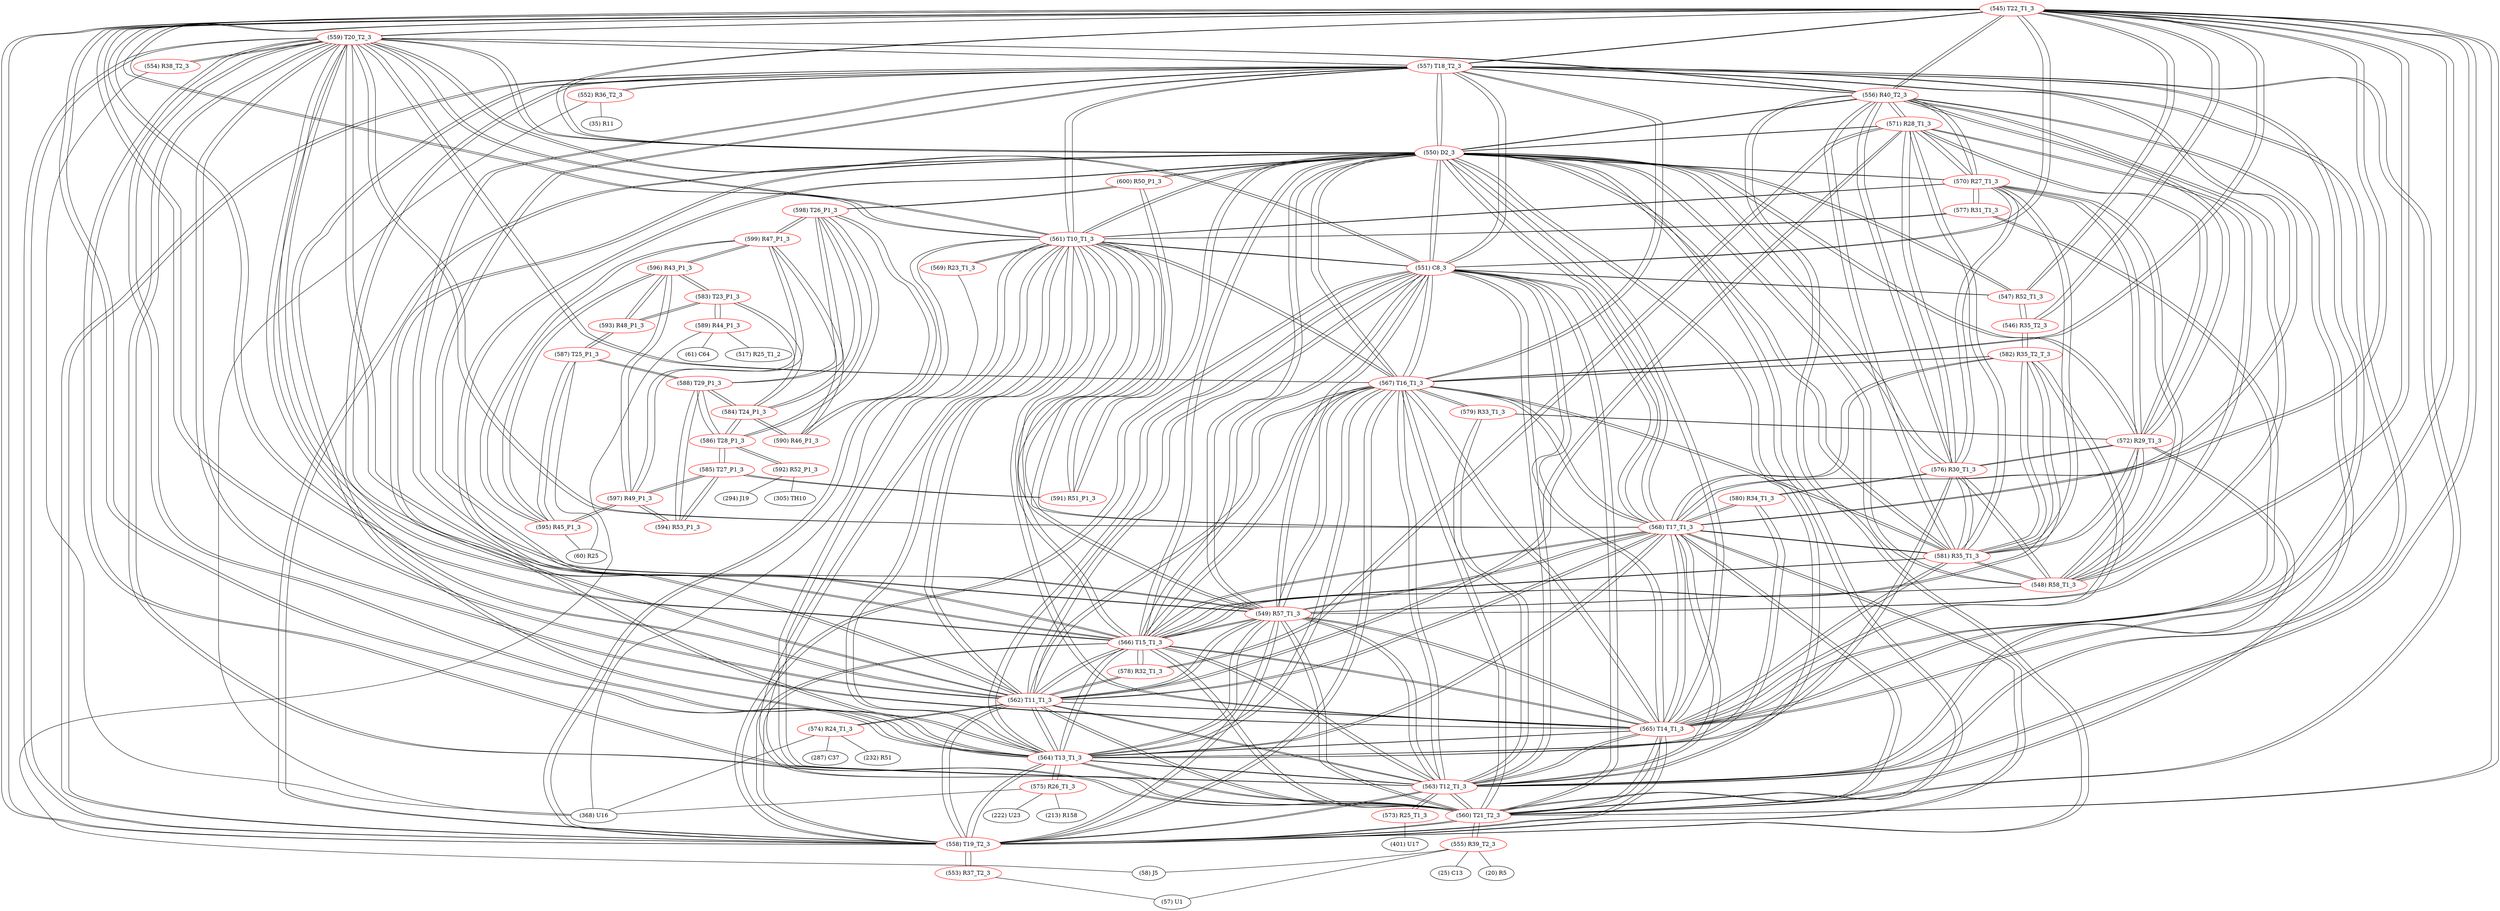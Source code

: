 graph {
	545 [label="(545) T22_T1_3" color=red]
	559 [label="(559) T20_T2_3"]
	557 [label="(557) T18_T2_3"]
	558 [label="(558) T19_T2_3"]
	560 [label="(560) T21_T2_3"]
	549 [label="(549) R57_T1_3"]
	550 [label="(550) D2_3"]
	562 [label="(562) T11_T1_3"]
	567 [label="(567) T16_T1_3"]
	568 [label="(568) T17_T1_3"]
	561 [label="(561) T10_T1_3"]
	563 [label="(563) T12_T1_3"]
	564 [label="(564) T13_T1_3"]
	565 [label="(565) T14_T1_3"]
	566 [label="(566) T15_T1_3"]
	551 [label="(551) C8_3"]
	556 [label="(556) R40_T2_3"]
	547 [label="(547) R52_T1_3"]
	546 [label="(546) R35_T2_3"]
	546 [label="(546) R35_T2_3" color=red]
	547 [label="(547) R52_T1_3"]
	545 [label="(545) T22_T1_3"]
	582 [label="(582) R35_T2_T_3"]
	547 [label="(547) R52_T1_3" color=red]
	550 [label="(550) D2_3"]
	551 [label="(551) C8_3"]
	546 [label="(546) R35_T2_3"]
	545 [label="(545) T22_T1_3"]
	548 [label="(548) R58_T1_3" color=red]
	549 [label="(549) R57_T1_3"]
	550 [label="(550) D2_3"]
	572 [label="(572) R29_T1_3"]
	581 [label="(581) R35_T1_3"]
	556 [label="(556) R40_T2_3"]
	576 [label="(576) R30_T1_3"]
	570 [label="(570) R27_T1_3"]
	571 [label="(571) R28_T1_3"]
	549 [label="(549) R57_T1_3" color=red]
	559 [label="(559) T20_T2_3"]
	557 [label="(557) T18_T2_3"]
	558 [label="(558) T19_T2_3"]
	560 [label="(560) T21_T2_3"]
	545 [label="(545) T22_T1_3"]
	550 [label="(550) D2_3"]
	562 [label="(562) T11_T1_3"]
	567 [label="(567) T16_T1_3"]
	568 [label="(568) T17_T1_3"]
	561 [label="(561) T10_T1_3"]
	563 [label="(563) T12_T1_3"]
	564 [label="(564) T13_T1_3"]
	565 [label="(565) T14_T1_3"]
	566 [label="(566) T15_T1_3"]
	551 [label="(551) C8_3"]
	548 [label="(548) R58_T1_3"]
	550 [label="(550) D2_3" color=red]
	559 [label="(559) T20_T2_3"]
	557 [label="(557) T18_T2_3"]
	558 [label="(558) T19_T2_3"]
	560 [label="(560) T21_T2_3"]
	549 [label="(549) R57_T1_3"]
	545 [label="(545) T22_T1_3"]
	562 [label="(562) T11_T1_3"]
	567 [label="(567) T16_T1_3"]
	568 [label="(568) T17_T1_3"]
	561 [label="(561) T10_T1_3"]
	563 [label="(563) T12_T1_3"]
	564 [label="(564) T13_T1_3"]
	565 [label="(565) T14_T1_3"]
	566 [label="(566) T15_T1_3"]
	551 [label="(551) C8_3"]
	547 [label="(547) R52_T1_3"]
	548 [label="(548) R58_T1_3"]
	572 [label="(572) R29_T1_3"]
	581 [label="(581) R35_T1_3"]
	556 [label="(556) R40_T2_3"]
	576 [label="(576) R30_T1_3"]
	570 [label="(570) R27_T1_3"]
	571 [label="(571) R28_T1_3"]
	591 [label="(591) R51_P1_3"]
	600 [label="(600) R50_P1_3"]
	551 [label="(551) C8_3" color=red]
	559 [label="(559) T20_T2_3"]
	557 [label="(557) T18_T2_3"]
	558 [label="(558) T19_T2_3"]
	560 [label="(560) T21_T2_3"]
	549 [label="(549) R57_T1_3"]
	545 [label="(545) T22_T1_3"]
	550 [label="(550) D2_3"]
	562 [label="(562) T11_T1_3"]
	567 [label="(567) T16_T1_3"]
	568 [label="(568) T17_T1_3"]
	561 [label="(561) T10_T1_3"]
	563 [label="(563) T12_T1_3"]
	564 [label="(564) T13_T1_3"]
	565 [label="(565) T14_T1_3"]
	566 [label="(566) T15_T1_3"]
	547 [label="(547) R52_T1_3"]
	552 [label="(552) R36_T2_3" color=red]
	368 [label="(368) U16"]
	35 [label="(35) R11"]
	557 [label="(557) T18_T2_3"]
	553 [label="(553) R37_T2_3" color=red]
	57 [label="(57) U1"]
	558 [label="(558) T19_T2_3"]
	554 [label="(554) R38_T2_3" color=red]
	368 [label="(368) U16"]
	559 [label="(559) T20_T2_3"]
	555 [label="(555) R39_T2_3" color=red]
	20 [label="(20) R5"]
	58 [label="(58) J5"]
	57 [label="(57) U1"]
	25 [label="(25) C13"]
	560 [label="(560) T21_T2_3"]
	556 [label="(556) R40_T2_3" color=red]
	572 [label="(572) R29_T1_3"]
	581 [label="(581) R35_T1_3"]
	576 [label="(576) R30_T1_3"]
	550 [label="(550) D2_3"]
	548 [label="(548) R58_T1_3"]
	570 [label="(570) R27_T1_3"]
	571 [label="(571) R28_T1_3"]
	545 [label="(545) T22_T1_3"]
	558 [label="(558) T19_T2_3"]
	557 [label="(557) T18_T2_3"]
	560 [label="(560) T21_T2_3"]
	559 [label="(559) T20_T2_3"]
	557 [label="(557) T18_T2_3" color=red]
	559 [label="(559) T20_T2_3"]
	558 [label="(558) T19_T2_3"]
	560 [label="(560) T21_T2_3"]
	549 [label="(549) R57_T1_3"]
	545 [label="(545) T22_T1_3"]
	550 [label="(550) D2_3"]
	562 [label="(562) T11_T1_3"]
	567 [label="(567) T16_T1_3"]
	568 [label="(568) T17_T1_3"]
	561 [label="(561) T10_T1_3"]
	563 [label="(563) T12_T1_3"]
	564 [label="(564) T13_T1_3"]
	565 [label="(565) T14_T1_3"]
	566 [label="(566) T15_T1_3"]
	551 [label="(551) C8_3"]
	556 [label="(556) R40_T2_3"]
	552 [label="(552) R36_T2_3"]
	558 [label="(558) T19_T2_3" color=red]
	559 [label="(559) T20_T2_3"]
	557 [label="(557) T18_T2_3"]
	560 [label="(560) T21_T2_3"]
	549 [label="(549) R57_T1_3"]
	545 [label="(545) T22_T1_3"]
	550 [label="(550) D2_3"]
	562 [label="(562) T11_T1_3"]
	567 [label="(567) T16_T1_3"]
	568 [label="(568) T17_T1_3"]
	561 [label="(561) T10_T1_3"]
	563 [label="(563) T12_T1_3"]
	564 [label="(564) T13_T1_3"]
	565 [label="(565) T14_T1_3"]
	566 [label="(566) T15_T1_3"]
	551 [label="(551) C8_3"]
	556 [label="(556) R40_T2_3"]
	553 [label="(553) R37_T2_3"]
	559 [label="(559) T20_T2_3" color=red]
	557 [label="(557) T18_T2_3"]
	558 [label="(558) T19_T2_3"]
	560 [label="(560) T21_T2_3"]
	549 [label="(549) R57_T1_3"]
	545 [label="(545) T22_T1_3"]
	550 [label="(550) D2_3"]
	562 [label="(562) T11_T1_3"]
	567 [label="(567) T16_T1_3"]
	568 [label="(568) T17_T1_3"]
	561 [label="(561) T10_T1_3"]
	563 [label="(563) T12_T1_3"]
	564 [label="(564) T13_T1_3"]
	565 [label="(565) T14_T1_3"]
	566 [label="(566) T15_T1_3"]
	551 [label="(551) C8_3"]
	556 [label="(556) R40_T2_3"]
	554 [label="(554) R38_T2_3"]
	560 [label="(560) T21_T2_3" color=red]
	559 [label="(559) T20_T2_3"]
	557 [label="(557) T18_T2_3"]
	558 [label="(558) T19_T2_3"]
	549 [label="(549) R57_T1_3"]
	545 [label="(545) T22_T1_3"]
	550 [label="(550) D2_3"]
	562 [label="(562) T11_T1_3"]
	567 [label="(567) T16_T1_3"]
	568 [label="(568) T17_T1_3"]
	561 [label="(561) T10_T1_3"]
	563 [label="(563) T12_T1_3"]
	564 [label="(564) T13_T1_3"]
	565 [label="(565) T14_T1_3"]
	566 [label="(566) T15_T1_3"]
	551 [label="(551) C8_3"]
	556 [label="(556) R40_T2_3"]
	555 [label="(555) R39_T2_3"]
	561 [label="(561) T10_T1_3" color=red]
	559 [label="(559) T20_T2_3"]
	557 [label="(557) T18_T2_3"]
	558 [label="(558) T19_T2_3"]
	560 [label="(560) T21_T2_3"]
	549 [label="(549) R57_T1_3"]
	545 [label="(545) T22_T1_3"]
	550 [label="(550) D2_3"]
	562 [label="(562) T11_T1_3"]
	567 [label="(567) T16_T1_3"]
	568 [label="(568) T17_T1_3"]
	563 [label="(563) T12_T1_3"]
	564 [label="(564) T13_T1_3"]
	565 [label="(565) T14_T1_3"]
	566 [label="(566) T15_T1_3"]
	551 [label="(551) C8_3"]
	569 [label="(569) R23_T1_3"]
	577 [label="(577) R31_T1_3"]
	570 [label="(570) R27_T1_3"]
	562 [label="(562) T11_T1_3" color=red]
	559 [label="(559) T20_T2_3"]
	557 [label="(557) T18_T2_3"]
	558 [label="(558) T19_T2_3"]
	560 [label="(560) T21_T2_3"]
	549 [label="(549) R57_T1_3"]
	545 [label="(545) T22_T1_3"]
	550 [label="(550) D2_3"]
	567 [label="(567) T16_T1_3"]
	568 [label="(568) T17_T1_3"]
	561 [label="(561) T10_T1_3"]
	563 [label="(563) T12_T1_3"]
	564 [label="(564) T13_T1_3"]
	565 [label="(565) T14_T1_3"]
	566 [label="(566) T15_T1_3"]
	551 [label="(551) C8_3"]
	574 [label="(574) R24_T1_3"]
	578 [label="(578) R32_T1_3"]
	571 [label="(571) R28_T1_3"]
	563 [label="(563) T12_T1_3" color=red]
	559 [label="(559) T20_T2_3"]
	557 [label="(557) T18_T2_3"]
	558 [label="(558) T19_T2_3"]
	560 [label="(560) T21_T2_3"]
	549 [label="(549) R57_T1_3"]
	545 [label="(545) T22_T1_3"]
	550 [label="(550) D2_3"]
	562 [label="(562) T11_T1_3"]
	567 [label="(567) T16_T1_3"]
	568 [label="(568) T17_T1_3"]
	561 [label="(561) T10_T1_3"]
	564 [label="(564) T13_T1_3"]
	565 [label="(565) T14_T1_3"]
	566 [label="(566) T15_T1_3"]
	551 [label="(551) C8_3"]
	579 [label="(579) R33_T1_3"]
	572 [label="(572) R29_T1_3"]
	573 [label="(573) R25_T1_3"]
	564 [label="(564) T13_T1_3" color=red]
	559 [label="(559) T20_T2_3"]
	557 [label="(557) T18_T2_3"]
	558 [label="(558) T19_T2_3"]
	560 [label="(560) T21_T2_3"]
	549 [label="(549) R57_T1_3"]
	545 [label="(545) T22_T1_3"]
	550 [label="(550) D2_3"]
	562 [label="(562) T11_T1_3"]
	567 [label="(567) T16_T1_3"]
	568 [label="(568) T17_T1_3"]
	561 [label="(561) T10_T1_3"]
	563 [label="(563) T12_T1_3"]
	565 [label="(565) T14_T1_3"]
	566 [label="(566) T15_T1_3"]
	551 [label="(551) C8_3"]
	576 [label="(576) R30_T1_3"]
	580 [label="(580) R34_T1_3"]
	575 [label="(575) R26_T1_3"]
	565 [label="(565) T14_T1_3" color=red]
	559 [label="(559) T20_T2_3"]
	557 [label="(557) T18_T2_3"]
	558 [label="(558) T19_T2_3"]
	560 [label="(560) T21_T2_3"]
	549 [label="(549) R57_T1_3"]
	545 [label="(545) T22_T1_3"]
	550 [label="(550) D2_3"]
	562 [label="(562) T11_T1_3"]
	567 [label="(567) T16_T1_3"]
	568 [label="(568) T17_T1_3"]
	561 [label="(561) T10_T1_3"]
	563 [label="(563) T12_T1_3"]
	564 [label="(564) T13_T1_3"]
	566 [label="(566) T15_T1_3"]
	551 [label="(551) C8_3"]
	581 [label="(581) R35_T1_3"]
	582 [label="(582) R35_T2_T_3"]
	577 [label="(577) R31_T1_3"]
	566 [label="(566) T15_T1_3" color=red]
	559 [label="(559) T20_T2_3"]
	557 [label="(557) T18_T2_3"]
	558 [label="(558) T19_T2_3"]
	560 [label="(560) T21_T2_3"]
	549 [label="(549) R57_T1_3"]
	545 [label="(545) T22_T1_3"]
	550 [label="(550) D2_3"]
	562 [label="(562) T11_T1_3"]
	567 [label="(567) T16_T1_3"]
	568 [label="(568) T17_T1_3"]
	561 [label="(561) T10_T1_3"]
	563 [label="(563) T12_T1_3"]
	564 [label="(564) T13_T1_3"]
	565 [label="(565) T14_T1_3"]
	551 [label="(551) C8_3"]
	581 [label="(581) R35_T1_3"]
	582 [label="(582) R35_T2_T_3"]
	578 [label="(578) R32_T1_3"]
	567 [label="(567) T16_T1_3" color=red]
	559 [label="(559) T20_T2_3"]
	557 [label="(557) T18_T2_3"]
	558 [label="(558) T19_T2_3"]
	560 [label="(560) T21_T2_3"]
	549 [label="(549) R57_T1_3"]
	545 [label="(545) T22_T1_3"]
	550 [label="(550) D2_3"]
	562 [label="(562) T11_T1_3"]
	568 [label="(568) T17_T1_3"]
	561 [label="(561) T10_T1_3"]
	563 [label="(563) T12_T1_3"]
	564 [label="(564) T13_T1_3"]
	565 [label="(565) T14_T1_3"]
	566 [label="(566) T15_T1_3"]
	551 [label="(551) C8_3"]
	581 [label="(581) R35_T1_3"]
	582 [label="(582) R35_T2_T_3"]
	579 [label="(579) R33_T1_3"]
	568 [label="(568) T17_T1_3" color=red]
	559 [label="(559) T20_T2_3"]
	557 [label="(557) T18_T2_3"]
	558 [label="(558) T19_T2_3"]
	560 [label="(560) T21_T2_3"]
	549 [label="(549) R57_T1_3"]
	545 [label="(545) T22_T1_3"]
	550 [label="(550) D2_3"]
	562 [label="(562) T11_T1_3"]
	567 [label="(567) T16_T1_3"]
	561 [label="(561) T10_T1_3"]
	563 [label="(563) T12_T1_3"]
	564 [label="(564) T13_T1_3"]
	565 [label="(565) T14_T1_3"]
	566 [label="(566) T15_T1_3"]
	551 [label="(551) C8_3"]
	581 [label="(581) R35_T1_3"]
	582 [label="(582) R35_T2_T_3"]
	580 [label="(580) R34_T1_3"]
	569 [label="(569) R23_T1_3" color=red]
	368 [label="(368) U16"]
	561 [label="(561) T10_T1_3"]
	570 [label="(570) R27_T1_3" color=red]
	572 [label="(572) R29_T1_3"]
	581 [label="(581) R35_T1_3"]
	556 [label="(556) R40_T2_3"]
	576 [label="(576) R30_T1_3"]
	550 [label="(550) D2_3"]
	548 [label="(548) R58_T1_3"]
	571 [label="(571) R28_T1_3"]
	561 [label="(561) T10_T1_3"]
	577 [label="(577) R31_T1_3"]
	571 [label="(571) R28_T1_3" color=red]
	572 [label="(572) R29_T1_3"]
	581 [label="(581) R35_T1_3"]
	556 [label="(556) R40_T2_3"]
	576 [label="(576) R30_T1_3"]
	550 [label="(550) D2_3"]
	548 [label="(548) R58_T1_3"]
	570 [label="(570) R27_T1_3"]
	578 [label="(578) R32_T1_3"]
	562 [label="(562) T11_T1_3"]
	572 [label="(572) R29_T1_3" color=red]
	581 [label="(581) R35_T1_3"]
	556 [label="(556) R40_T2_3"]
	576 [label="(576) R30_T1_3"]
	550 [label="(550) D2_3"]
	548 [label="(548) R58_T1_3"]
	570 [label="(570) R27_T1_3"]
	571 [label="(571) R28_T1_3"]
	579 [label="(579) R33_T1_3"]
	563 [label="(563) T12_T1_3"]
	573 [label="(573) R25_T1_3" color=red]
	401 [label="(401) U17"]
	563 [label="(563) T12_T1_3"]
	574 [label="(574) R24_T1_3" color=red]
	232 [label="(232) R51"]
	368 [label="(368) U16"]
	287 [label="(287) C37"]
	562 [label="(562) T11_T1_3"]
	575 [label="(575) R26_T1_3" color=red]
	222 [label="(222) U23"]
	213 [label="(213) R158"]
	368 [label="(368) U16"]
	564 [label="(564) T13_T1_3"]
	576 [label="(576) R30_T1_3" color=red]
	572 [label="(572) R29_T1_3"]
	581 [label="(581) R35_T1_3"]
	556 [label="(556) R40_T2_3"]
	550 [label="(550) D2_3"]
	548 [label="(548) R58_T1_3"]
	570 [label="(570) R27_T1_3"]
	571 [label="(571) R28_T1_3"]
	580 [label="(580) R34_T1_3"]
	564 [label="(564) T13_T1_3"]
	577 [label="(577) R31_T1_3" color=red]
	561 [label="(561) T10_T1_3"]
	570 [label="(570) R27_T1_3"]
	565 [label="(565) T14_T1_3"]
	578 [label="(578) R32_T1_3" color=red]
	566 [label="(566) T15_T1_3"]
	571 [label="(571) R28_T1_3"]
	562 [label="(562) T11_T1_3"]
	579 [label="(579) R33_T1_3" color=red]
	567 [label="(567) T16_T1_3"]
	572 [label="(572) R29_T1_3"]
	563 [label="(563) T12_T1_3"]
	580 [label="(580) R34_T1_3" color=red]
	568 [label="(568) T17_T1_3"]
	576 [label="(576) R30_T1_3"]
	564 [label="(564) T13_T1_3"]
	581 [label="(581) R35_T1_3" color=red]
	572 [label="(572) R29_T1_3"]
	556 [label="(556) R40_T2_3"]
	576 [label="(576) R30_T1_3"]
	550 [label="(550) D2_3"]
	548 [label="(548) R58_T1_3"]
	570 [label="(570) R27_T1_3"]
	571 [label="(571) R28_T1_3"]
	567 [label="(567) T16_T1_3"]
	566 [label="(566) T15_T1_3"]
	565 [label="(565) T14_T1_3"]
	568 [label="(568) T17_T1_3"]
	582 [label="(582) R35_T2_T_3"]
	582 [label="(582) R35_T2_T_3" color=red]
	567 [label="(567) T16_T1_3"]
	566 [label="(566) T15_T1_3"]
	581 [label="(581) R35_T1_3"]
	565 [label="(565) T14_T1_3"]
	568 [label="(568) T17_T1_3"]
	546 [label="(546) R35_T2_3"]
	583 [label="(583) T23_P1_3" color=red]
	593 [label="(593) R48_P1_3"]
	596 [label="(596) R43_P1_3"]
	584 [label="(584) T24_P1_3"]
	589 [label="(589) R44_P1_3"]
	584 [label="(584) T24_P1_3" color=red]
	598 [label="(598) T26_P1_3"]
	588 [label="(588) T29_P1_3"]
	586 [label="(586) T28_P1_3"]
	590 [label="(590) R46_P1_3"]
	583 [label="(583) T23_P1_3"]
	585 [label="(585) T27_P1_3" color=red]
	591 [label="(591) R51_P1_3"]
	586 [label="(586) T28_P1_3"]
	594 [label="(594) R53_P1_3"]
	597 [label="(597) R49_P1_3"]
	586 [label="(586) T28_P1_3" color=red]
	598 [label="(598) T26_P1_3"]
	584 [label="(584) T24_P1_3"]
	588 [label="(588) T29_P1_3"]
	592 [label="(592) R52_P1_3"]
	585 [label="(585) T27_P1_3"]
	587 [label="(587) T25_P1_3" color=red]
	588 [label="(588) T29_P1_3"]
	593 [label="(593) R48_P1_3"]
	595 [label="(595) R45_P1_3"]
	60 [label="(60) R25"]
	588 [label="(588) T29_P1_3" color=red]
	598 [label="(598) T26_P1_3"]
	584 [label="(584) T24_P1_3"]
	586 [label="(586) T28_P1_3"]
	587 [label="(587) T25_P1_3"]
	594 [label="(594) R53_P1_3"]
	589 [label="(589) R44_P1_3" color=red]
	61 [label="(61) C64"]
	58 [label="(58) J5"]
	517 [label="(517) R25_T1_2"]
	583 [label="(583) T23_P1_3"]
	590 [label="(590) R46_P1_3" color=red]
	598 [label="(598) T26_P1_3"]
	599 [label="(599) R47_P1_3"]
	584 [label="(584) T24_P1_3"]
	591 [label="(591) R51_P1_3" color=red]
	585 [label="(585) T27_P1_3"]
	600 [label="(600) R50_P1_3"]
	550 [label="(550) D2_3"]
	592 [label="(592) R52_P1_3" color=red]
	305 [label="(305) TH10"]
	294 [label="(294) J19"]
	586 [label="(586) T28_P1_3"]
	593 [label="(593) R48_P1_3" color=red]
	587 [label="(587) T25_P1_3"]
	583 [label="(583) T23_P1_3"]
	596 [label="(596) R43_P1_3"]
	594 [label="(594) R53_P1_3" color=red]
	588 [label="(588) T29_P1_3"]
	585 [label="(585) T27_P1_3"]
	597 [label="(597) R49_P1_3"]
	595 [label="(595) R45_P1_3" color=red]
	599 [label="(599) R47_P1_3"]
	596 [label="(596) R43_P1_3"]
	597 [label="(597) R49_P1_3"]
	587 [label="(587) T25_P1_3"]
	60 [label="(60) R25"]
	596 [label="(596) R43_P1_3" color=red]
	593 [label="(593) R48_P1_3"]
	583 [label="(583) T23_P1_3"]
	599 [label="(599) R47_P1_3"]
	595 [label="(595) R45_P1_3"]
	597 [label="(597) R49_P1_3"]
	597 [label="(597) R49_P1_3" color=red]
	599 [label="(599) R47_P1_3"]
	595 [label="(595) R45_P1_3"]
	596 [label="(596) R43_P1_3"]
	585 [label="(585) T27_P1_3"]
	594 [label="(594) R53_P1_3"]
	598 [label="(598) T26_P1_3" color=red]
	600 [label="(600) R50_P1_3"]
	584 [label="(584) T24_P1_3"]
	588 [label="(588) T29_P1_3"]
	586 [label="(586) T28_P1_3"]
	590 [label="(590) R46_P1_3"]
	599 [label="(599) R47_P1_3"]
	599 [label="(599) R47_P1_3" color=red]
	595 [label="(595) R45_P1_3"]
	596 [label="(596) R43_P1_3"]
	597 [label="(597) R49_P1_3"]
	598 [label="(598) T26_P1_3"]
	590 [label="(590) R46_P1_3"]
	600 [label="(600) R50_P1_3" color=red]
	598 [label="(598) T26_P1_3"]
	591 [label="(591) R51_P1_3"]
	550 [label="(550) D2_3"]
	545 -- 559
	545 -- 557
	545 -- 558
	545 -- 560
	545 -- 549
	545 -- 550
	545 -- 562
	545 -- 567
	545 -- 568
	545 -- 561
	545 -- 563
	545 -- 564
	545 -- 565
	545 -- 566
	545 -- 551
	545 -- 556
	545 -- 547
	545 -- 546
	546 -- 547
	546 -- 545
	546 -- 582
	547 -- 550
	547 -- 551
	547 -- 546
	547 -- 545
	548 -- 549
	548 -- 550
	548 -- 572
	548 -- 581
	548 -- 556
	548 -- 576
	548 -- 570
	548 -- 571
	549 -- 559
	549 -- 557
	549 -- 558
	549 -- 560
	549 -- 545
	549 -- 550
	549 -- 562
	549 -- 567
	549 -- 568
	549 -- 561
	549 -- 563
	549 -- 564
	549 -- 565
	549 -- 566
	549 -- 551
	549 -- 548
	550 -- 559
	550 -- 557
	550 -- 558
	550 -- 560
	550 -- 549
	550 -- 545
	550 -- 562
	550 -- 567
	550 -- 568
	550 -- 561
	550 -- 563
	550 -- 564
	550 -- 565
	550 -- 566
	550 -- 551
	550 -- 547
	550 -- 548
	550 -- 572
	550 -- 581
	550 -- 556
	550 -- 576
	550 -- 570
	550 -- 571
	550 -- 591
	550 -- 600
	551 -- 559
	551 -- 557
	551 -- 558
	551 -- 560
	551 -- 549
	551 -- 545
	551 -- 550
	551 -- 562
	551 -- 567
	551 -- 568
	551 -- 561
	551 -- 563
	551 -- 564
	551 -- 565
	551 -- 566
	551 -- 547
	552 -- 368
	552 -- 35
	552 -- 557
	553 -- 57
	553 -- 558
	554 -- 368
	554 -- 559
	555 -- 20
	555 -- 58
	555 -- 57
	555 -- 25
	555 -- 560
	556 -- 572
	556 -- 581
	556 -- 576
	556 -- 550
	556 -- 548
	556 -- 570
	556 -- 571
	556 -- 545
	556 -- 558
	556 -- 557
	556 -- 560
	556 -- 559
	557 -- 559
	557 -- 558
	557 -- 560
	557 -- 549
	557 -- 545
	557 -- 550
	557 -- 562
	557 -- 567
	557 -- 568
	557 -- 561
	557 -- 563
	557 -- 564
	557 -- 565
	557 -- 566
	557 -- 551
	557 -- 556
	557 -- 552
	558 -- 559
	558 -- 557
	558 -- 560
	558 -- 549
	558 -- 545
	558 -- 550
	558 -- 562
	558 -- 567
	558 -- 568
	558 -- 561
	558 -- 563
	558 -- 564
	558 -- 565
	558 -- 566
	558 -- 551
	558 -- 556
	558 -- 553
	559 -- 557
	559 -- 558
	559 -- 560
	559 -- 549
	559 -- 545
	559 -- 550
	559 -- 562
	559 -- 567
	559 -- 568
	559 -- 561
	559 -- 563
	559 -- 564
	559 -- 565
	559 -- 566
	559 -- 551
	559 -- 556
	559 -- 554
	560 -- 559
	560 -- 557
	560 -- 558
	560 -- 549
	560 -- 545
	560 -- 550
	560 -- 562
	560 -- 567
	560 -- 568
	560 -- 561
	560 -- 563
	560 -- 564
	560 -- 565
	560 -- 566
	560 -- 551
	560 -- 556
	560 -- 555
	561 -- 559
	561 -- 557
	561 -- 558
	561 -- 560
	561 -- 549
	561 -- 545
	561 -- 550
	561 -- 562
	561 -- 567
	561 -- 568
	561 -- 563
	561 -- 564
	561 -- 565
	561 -- 566
	561 -- 551
	561 -- 569
	561 -- 577
	561 -- 570
	562 -- 559
	562 -- 557
	562 -- 558
	562 -- 560
	562 -- 549
	562 -- 545
	562 -- 550
	562 -- 567
	562 -- 568
	562 -- 561
	562 -- 563
	562 -- 564
	562 -- 565
	562 -- 566
	562 -- 551
	562 -- 574
	562 -- 578
	562 -- 571
	563 -- 559
	563 -- 557
	563 -- 558
	563 -- 560
	563 -- 549
	563 -- 545
	563 -- 550
	563 -- 562
	563 -- 567
	563 -- 568
	563 -- 561
	563 -- 564
	563 -- 565
	563 -- 566
	563 -- 551
	563 -- 579
	563 -- 572
	563 -- 573
	564 -- 559
	564 -- 557
	564 -- 558
	564 -- 560
	564 -- 549
	564 -- 545
	564 -- 550
	564 -- 562
	564 -- 567
	564 -- 568
	564 -- 561
	564 -- 563
	564 -- 565
	564 -- 566
	564 -- 551
	564 -- 576
	564 -- 580
	564 -- 575
	565 -- 559
	565 -- 557
	565 -- 558
	565 -- 560
	565 -- 549
	565 -- 545
	565 -- 550
	565 -- 562
	565 -- 567
	565 -- 568
	565 -- 561
	565 -- 563
	565 -- 564
	565 -- 566
	565 -- 551
	565 -- 581
	565 -- 582
	565 -- 577
	566 -- 559
	566 -- 557
	566 -- 558
	566 -- 560
	566 -- 549
	566 -- 545
	566 -- 550
	566 -- 562
	566 -- 567
	566 -- 568
	566 -- 561
	566 -- 563
	566 -- 564
	566 -- 565
	566 -- 551
	566 -- 581
	566 -- 582
	566 -- 578
	567 -- 559
	567 -- 557
	567 -- 558
	567 -- 560
	567 -- 549
	567 -- 545
	567 -- 550
	567 -- 562
	567 -- 568
	567 -- 561
	567 -- 563
	567 -- 564
	567 -- 565
	567 -- 566
	567 -- 551
	567 -- 581
	567 -- 582
	567 -- 579
	568 -- 559
	568 -- 557
	568 -- 558
	568 -- 560
	568 -- 549
	568 -- 545
	568 -- 550
	568 -- 562
	568 -- 567
	568 -- 561
	568 -- 563
	568 -- 564
	568 -- 565
	568 -- 566
	568 -- 551
	568 -- 581
	568 -- 582
	568 -- 580
	569 -- 368
	569 -- 561
	570 -- 572
	570 -- 581
	570 -- 556
	570 -- 576
	570 -- 550
	570 -- 548
	570 -- 571
	570 -- 561
	570 -- 577
	571 -- 572
	571 -- 581
	571 -- 556
	571 -- 576
	571 -- 550
	571 -- 548
	571 -- 570
	571 -- 578
	571 -- 562
	572 -- 581
	572 -- 556
	572 -- 576
	572 -- 550
	572 -- 548
	572 -- 570
	572 -- 571
	572 -- 579
	572 -- 563
	573 -- 401
	573 -- 563
	574 -- 232
	574 -- 368
	574 -- 287
	574 -- 562
	575 -- 222
	575 -- 213
	575 -- 368
	575 -- 564
	576 -- 572
	576 -- 581
	576 -- 556
	576 -- 550
	576 -- 548
	576 -- 570
	576 -- 571
	576 -- 580
	576 -- 564
	577 -- 561
	577 -- 570
	577 -- 565
	578 -- 566
	578 -- 571
	578 -- 562
	579 -- 567
	579 -- 572
	579 -- 563
	580 -- 568
	580 -- 576
	580 -- 564
	581 -- 572
	581 -- 556
	581 -- 576
	581 -- 550
	581 -- 548
	581 -- 570
	581 -- 571
	581 -- 567
	581 -- 566
	581 -- 565
	581 -- 568
	581 -- 582
	582 -- 567
	582 -- 566
	582 -- 581
	582 -- 565
	582 -- 568
	582 -- 546
	583 -- 593
	583 -- 596
	583 -- 584
	583 -- 589
	584 -- 598
	584 -- 588
	584 -- 586
	584 -- 590
	584 -- 583
	585 -- 591
	585 -- 586
	585 -- 594
	585 -- 597
	586 -- 598
	586 -- 584
	586 -- 588
	586 -- 592
	586 -- 585
	587 -- 588
	587 -- 593
	587 -- 595
	587 -- 60
	588 -- 598
	588 -- 584
	588 -- 586
	588 -- 587
	588 -- 594
	589 -- 61
	589 -- 58
	589 -- 517
	589 -- 583
	590 -- 598
	590 -- 599
	590 -- 584
	591 -- 585
	591 -- 600
	591 -- 550
	592 -- 305
	592 -- 294
	592 -- 586
	593 -- 587
	593 -- 583
	593 -- 596
	594 -- 588
	594 -- 585
	594 -- 597
	595 -- 599
	595 -- 596
	595 -- 597
	595 -- 587
	595 -- 60
	596 -- 593
	596 -- 583
	596 -- 599
	596 -- 595
	596 -- 597
	597 -- 599
	597 -- 595
	597 -- 596
	597 -- 585
	597 -- 594
	598 -- 600
	598 -- 584
	598 -- 588
	598 -- 586
	598 -- 590
	598 -- 599
	599 -- 595
	599 -- 596
	599 -- 597
	599 -- 598
	599 -- 590
	600 -- 598
	600 -- 591
	600 -- 550
}